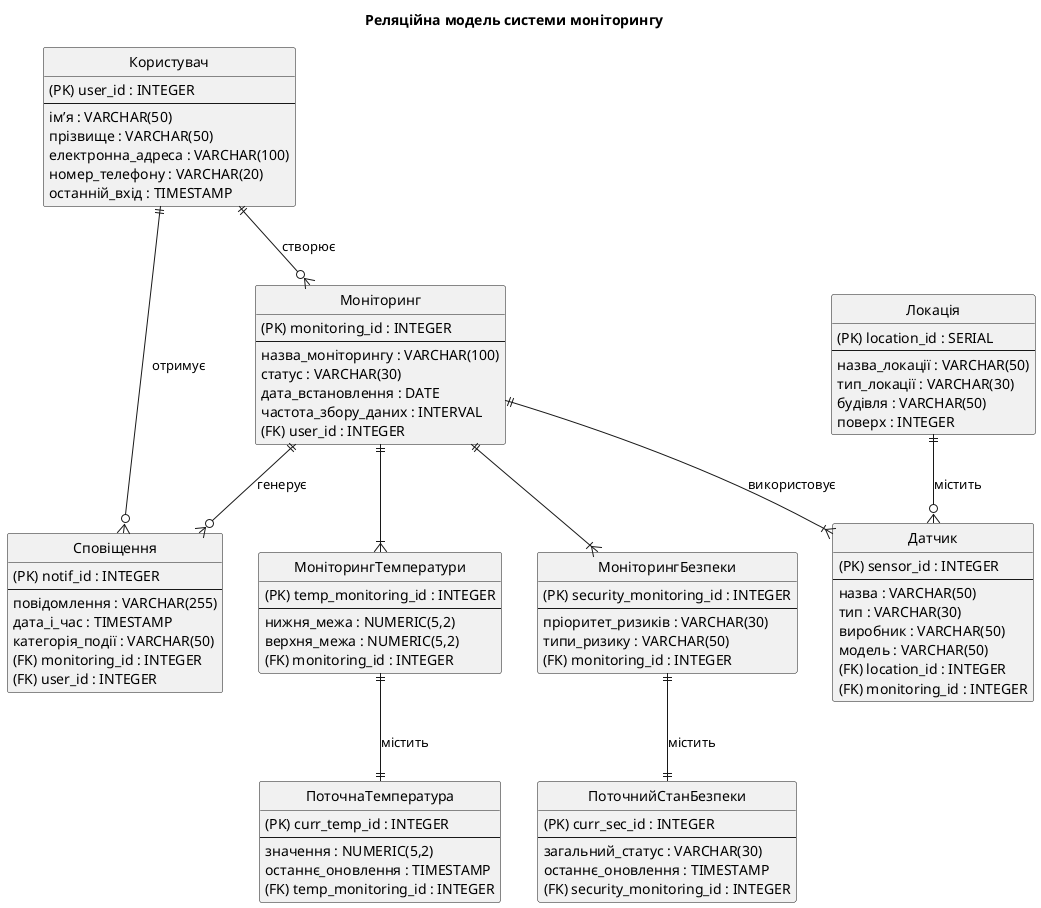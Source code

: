@startuml
title Реляційна модель системи моніторингу

hide circle

entity "Користувач" as user {
  (PK) user_id : INTEGER 
  --
  ім’я : VARCHAR(50)
  прізвище : VARCHAR(50)
  електронна_адреса : VARCHAR(100)
  номер_телефону : VARCHAR(20)
  останній_вхід : TIMESTAMP
}

entity "Моніторинг" as monitoring {
  (PK) monitoring_id : INTEGER
  --
  назва_моніторингу : VARCHAR(100)
  статус : VARCHAR(30)
  дата_встановлення : DATE
  частота_збору_даних : INTERVAL
  (FK) user_id : INTEGER
}

entity "МоніторингТемператури" as tempMon {
  (PK) temp_monitoring_id : INTEGER
  --
  нижня_межа : NUMERIC(5,2)
  верхня_межа : NUMERIC(5,2)
  (FK) monitoring_id : INTEGER
}

entity "МоніторингБезпеки" as secMon {
  (PK) security_monitoring_id : INTEGER
  --
  пріоритет_ризиків : VARCHAR(30)
  типи_ризику : VARCHAR(50)
  (FK) monitoring_id : INTEGER
}

entity "ПоточнаТемпература" as currTemp {
  (PK) curr_temp_id : INTEGER
  --
  значення : NUMERIC(5,2)
  останнє_оновлення : TIMESTAMP
  (FK) temp_monitoring_id : INTEGER
}

entity "ПоточнийСтанБезпеки" as currSec {
  (PK) curr_sec_id : INTEGER
  --
  загальний_статус : VARCHAR(30)
  останнє_оновлення : TIMESTAMP
  (FK) security_monitoring_id : INTEGER
}

entity "Сповіщення" as notif {
  (PK) notif_id : INTEGER
  --
  повідомлення : VARCHAR(255)
  дата_і_час : TIMESTAMP
  категорія_події : VARCHAR(50)
  (FK) monitoring_id : INTEGER
  (FK) user_id : INTEGER
}

entity "Датчик" as sensor {
  (PK) sensor_id : INTEGER
  --
  назва : VARCHAR(50)
  тип : VARCHAR(30)
  виробник : VARCHAR(50)
  модель : VARCHAR(50)
  (FK) location_id : INTEGER
  (FK) monitoring_id : INTEGER
}

entity "Локація" as location {
  (PK) location_id : SERIAL
  --
  назва_локації : VARCHAR(50)
  тип_локації : VARCHAR(30)
  будівля : VARCHAR(50)
  поверх : INTEGER
}

' --- Зв’язки ---
user ||--o{ monitoring : створює
monitoring ||--|{ tempMon
monitoring ||--|{ secMon
tempMon ||--|| currTemp : містить
secMon ||--|| currSec : містить
monitoring ||--|{ sensor : використовує
location ||--o{ sensor : містить
monitoring ||--o{ notif : генерує
user ||--o{ notif : отримує

@enduml
